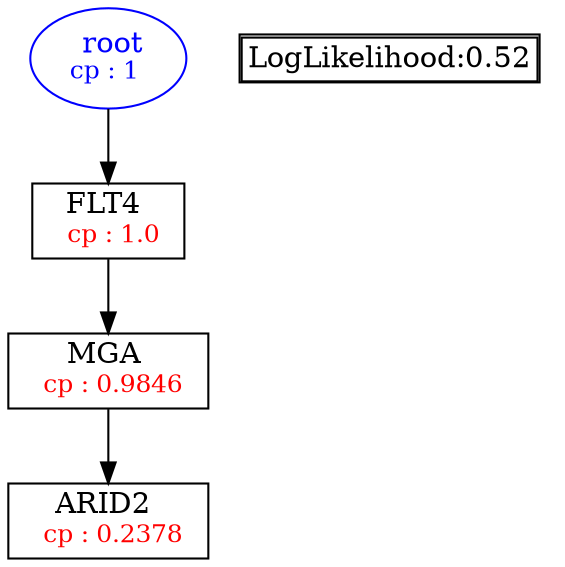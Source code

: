 digraph tree {
    "root" [label=<<font color='Blue'> root</font><br/><font color='Blue' POINT-SIZE='12'>cp : 1 </font>>, shape=oval, color=Blue];
    "S3" [label =<FLT4 <br/> <font color='Red' POINT-SIZE='12'> cp : 1.0 </font>>, shape=box];
    "S2" [label =<MGA <br/> <font color='Red' POINT-SIZE='12'> cp : 0.9846 </font>>, shape=box];
    "S1" [label =<ARID2 <br/> <font color='Red' POINT-SIZE='12'> cp : 0.2378 </font>>, shape=box];
    "root" -> "S3";
    "S3" -> "S2";
    "S2" -> "S1";

    node[shape=plaintext]
    fontsize="10"
    struct1 [label=
    <<TABLE BORDER="1" CELLBORDER="1" CELLSPACING="0" >
    <TR><TD ALIGN="LEFT">LogLikelihood:0.52</TD></TR>
    </TABLE>>];

}
